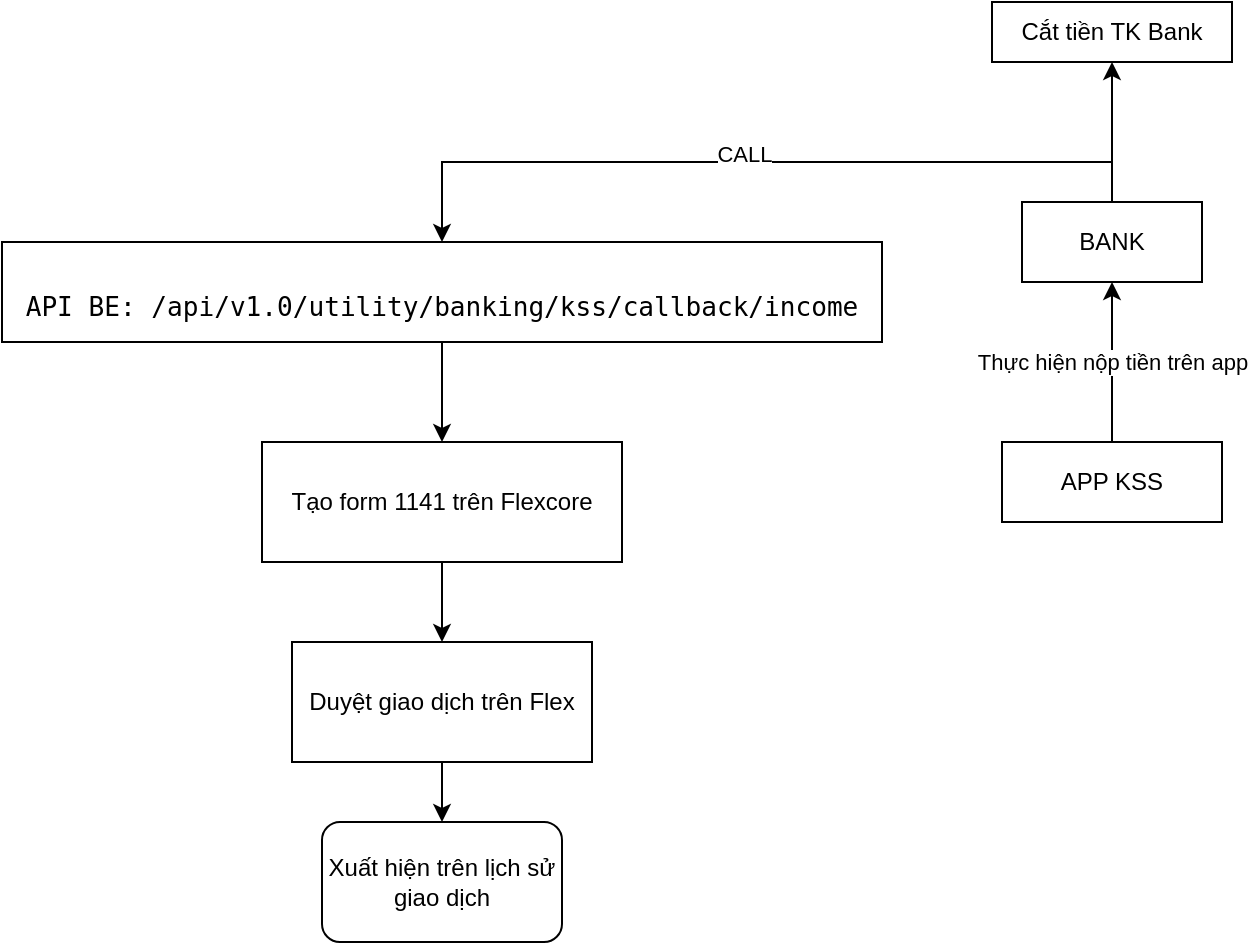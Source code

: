 <mxfile version="15.8.6" type="github">
  <diagram id="kyZlcB3xCLVGRmdo0wzh" name="Page-1">
    <mxGraphModel dx="1358" dy="763" grid="1" gridSize="10" guides="1" tooltips="1" connect="1" arrows="1" fold="1" page="1" pageScale="1" pageWidth="850" pageHeight="1100" math="0" shadow="0">
      <root>
        <mxCell id="0" />
        <mxCell id="1" parent="0" />
        <mxCell id="_feeTosTdSZNGCY7RN4B-6" style="edgeStyle=orthogonalEdgeStyle;rounded=0;orthogonalLoop=1;jettySize=auto;html=1;exitX=0.5;exitY=0;exitDx=0;exitDy=0;entryX=0.5;entryY=0;entryDx=0;entryDy=0;" edge="1" parent="1" source="_feeTosTdSZNGCY7RN4B-2" target="_feeTosTdSZNGCY7RN4B-5">
          <mxGeometry relative="1" as="geometry" />
        </mxCell>
        <mxCell id="_feeTosTdSZNGCY7RN4B-7" value="CALL" style="edgeLabel;html=1;align=center;verticalAlign=middle;resizable=0;points=[];fontColor=#000000;" vertex="1" connectable="0" parent="_feeTosTdSZNGCY7RN4B-6">
          <mxGeometry x="0.032" y="-4" relative="1" as="geometry">
            <mxPoint as="offset" />
          </mxGeometry>
        </mxCell>
        <mxCell id="_feeTosTdSZNGCY7RN4B-10" style="edgeStyle=orthogonalEdgeStyle;rounded=0;orthogonalLoop=1;jettySize=auto;html=1;fontColor=#000000;" edge="1" parent="1" source="_feeTosTdSZNGCY7RN4B-2" target="_feeTosTdSZNGCY7RN4B-9">
          <mxGeometry relative="1" as="geometry" />
        </mxCell>
        <mxCell id="_feeTosTdSZNGCY7RN4B-2" value="BANK" style="rounded=0;whiteSpace=wrap;html=1;" vertex="1" parent="1">
          <mxGeometry x="700" y="200" width="90" height="40" as="geometry" />
        </mxCell>
        <mxCell id="_feeTosTdSZNGCY7RN4B-4" value="Thực hiện nộp tiền trên app" style="edgeStyle=orthogonalEdgeStyle;rounded=0;orthogonalLoop=1;jettySize=auto;html=1;exitX=0.5;exitY=0;exitDx=0;exitDy=0;" edge="1" parent="1" source="_feeTosTdSZNGCY7RN4B-3" target="_feeTosTdSZNGCY7RN4B-2">
          <mxGeometry relative="1" as="geometry" />
        </mxCell>
        <mxCell id="_feeTosTdSZNGCY7RN4B-3" value="APP KSS" style="rounded=0;whiteSpace=wrap;html=1;" vertex="1" parent="1">
          <mxGeometry x="690" y="320" width="110" height="40" as="geometry" />
        </mxCell>
        <mxCell id="_feeTosTdSZNGCY7RN4B-20" style="edgeStyle=orthogonalEdgeStyle;rounded=0;orthogonalLoop=1;jettySize=auto;html=1;exitX=0.5;exitY=1;exitDx=0;exitDy=0;entryX=0.5;entryY=0;entryDx=0;entryDy=0;fontColor=#000000;" edge="1" parent="1" source="_feeTosTdSZNGCY7RN4B-5" target="_feeTosTdSZNGCY7RN4B-19">
          <mxGeometry relative="1" as="geometry" />
        </mxCell>
        <mxCell id="_feeTosTdSZNGCY7RN4B-5" value="&lt;br&gt;&lt;pre style=&quot;font-family: &amp;#34;jetbrains mono&amp;#34; , monospace ; font-size: 9.8pt&quot;&gt;&lt;span style=&quot;background-color: rgb(255 , 255 , 255)&quot;&gt;API BE: /api/v1.0/utility/banking/kss/callback/income&lt;/span&gt;&lt;/pre&gt;" style="rounded=0;whiteSpace=wrap;html=1;" vertex="1" parent="1">
          <mxGeometry x="190" y="220" width="440" height="50" as="geometry" />
        </mxCell>
        <mxCell id="_feeTosTdSZNGCY7RN4B-9" value="Cắt tiền TK Bank" style="rounded=0;whiteSpace=wrap;html=1;labelBackgroundColor=#FFFFFF;fontColor=#000000;" vertex="1" parent="1">
          <mxGeometry x="685" y="100" width="120" height="30" as="geometry" />
        </mxCell>
        <mxCell id="_feeTosTdSZNGCY7RN4B-22" style="edgeStyle=orthogonalEdgeStyle;rounded=0;orthogonalLoop=1;jettySize=auto;html=1;exitX=0.5;exitY=1;exitDx=0;exitDy=0;entryX=0.5;entryY=0;entryDx=0;entryDy=0;fontColor=#000000;" edge="1" parent="1" source="_feeTosTdSZNGCY7RN4B-19" target="_feeTosTdSZNGCY7RN4B-21">
          <mxGeometry relative="1" as="geometry" />
        </mxCell>
        <mxCell id="_feeTosTdSZNGCY7RN4B-19" value="Tạo form 1141 trên Flexcore" style="rounded=0;whiteSpace=wrap;html=1;labelBackgroundColor=#FFFFFF;fontColor=#000000;" vertex="1" parent="1">
          <mxGeometry x="320" y="320" width="180" height="60" as="geometry" />
        </mxCell>
        <mxCell id="_feeTosTdSZNGCY7RN4B-24" style="edgeStyle=orthogonalEdgeStyle;rounded=0;orthogonalLoop=1;jettySize=auto;html=1;exitX=0.5;exitY=1;exitDx=0;exitDy=0;entryX=0.5;entryY=0;entryDx=0;entryDy=0;fontColor=#000000;" edge="1" parent="1" source="_feeTosTdSZNGCY7RN4B-21" target="_feeTosTdSZNGCY7RN4B-23">
          <mxGeometry relative="1" as="geometry" />
        </mxCell>
        <mxCell id="_feeTosTdSZNGCY7RN4B-21" value="Duyệt giao dịch trên Flex" style="rounded=0;whiteSpace=wrap;html=1;labelBackgroundColor=#FFFFFF;fontColor=#000000;" vertex="1" parent="1">
          <mxGeometry x="335" y="420" width="150" height="60" as="geometry" />
        </mxCell>
        <mxCell id="_feeTosTdSZNGCY7RN4B-23" value="Xuất hiện trên lịch sử giao dịch" style="rounded=1;whiteSpace=wrap;html=1;labelBackgroundColor=#FFFFFF;fontColor=#000000;" vertex="1" parent="1">
          <mxGeometry x="350" y="510" width="120" height="60" as="geometry" />
        </mxCell>
      </root>
    </mxGraphModel>
  </diagram>
</mxfile>
